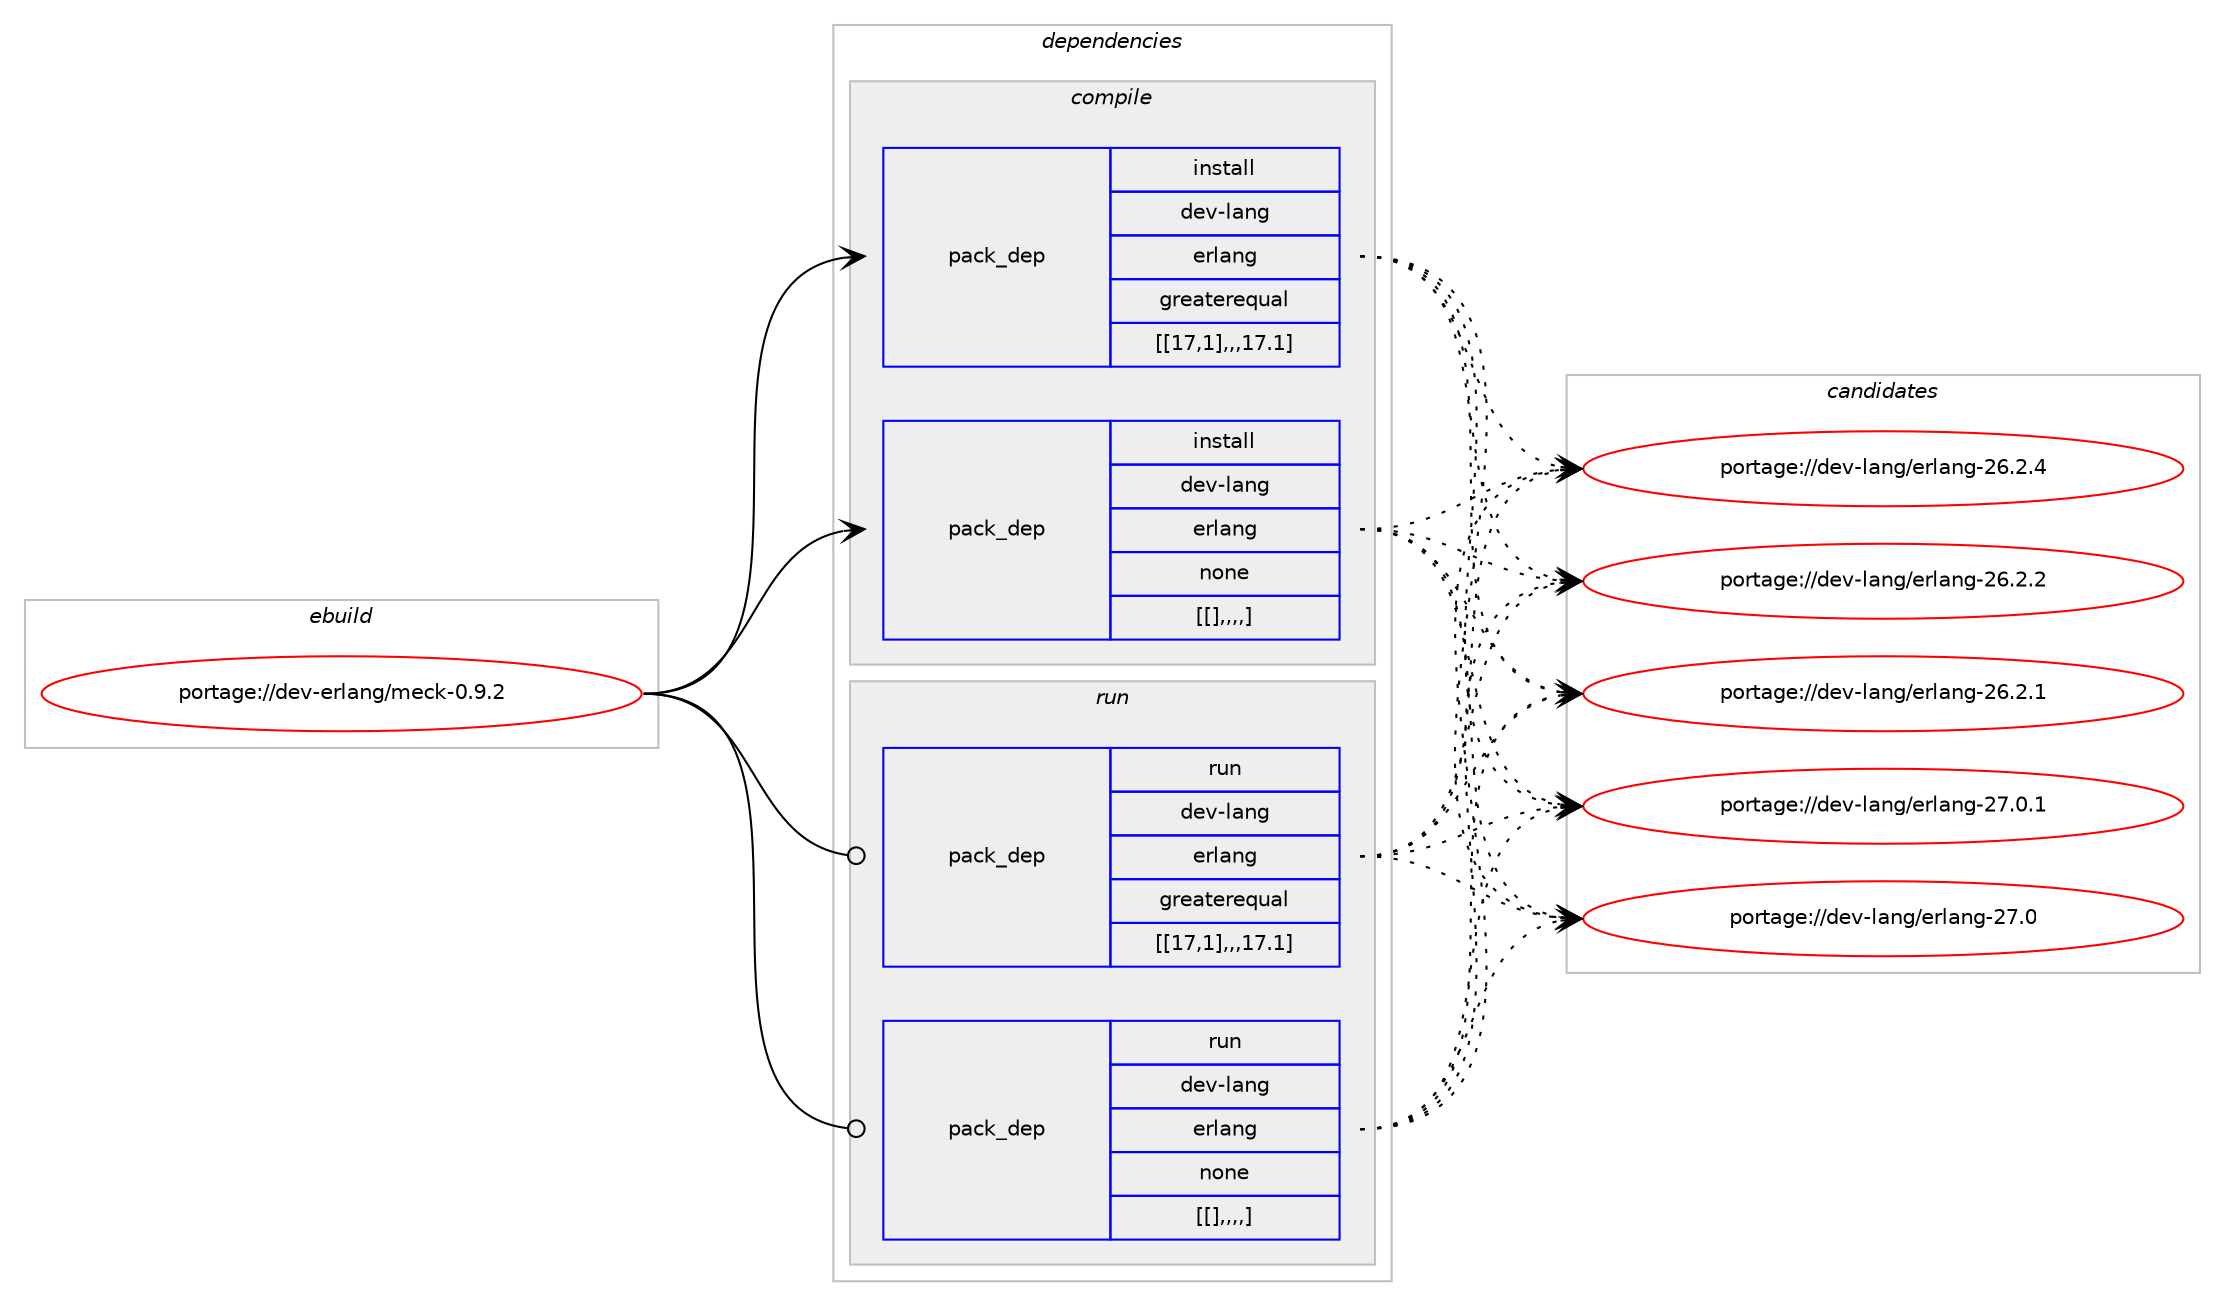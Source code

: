 digraph prolog {

# *************
# Graph options
# *************

newrank=true;
concentrate=true;
compound=true;
graph [rankdir=LR,fontname=Helvetica,fontsize=10,ranksep=1.5];#, ranksep=2.5, nodesep=0.2];
edge  [arrowhead=vee];
node  [fontname=Helvetica,fontsize=10];

# **********
# The ebuild
# **********

subgraph cluster_leftcol {
color=gray;
label=<<i>ebuild</i>>;
id [label="portage://dev-erlang/meck-0.9.2", color=red, width=4, href="../dev-erlang/meck-0.9.2.svg"];
}

# ****************
# The dependencies
# ****************

subgraph cluster_midcol {
color=gray;
label=<<i>dependencies</i>>;
subgraph cluster_compile {
fillcolor="#eeeeee";
style=filled;
label=<<i>compile</i>>;
subgraph pack53380 {
dependency74611 [label=<<TABLE BORDER="0" CELLBORDER="1" CELLSPACING="0" CELLPADDING="4" WIDTH="220"><TR><TD ROWSPAN="6" CELLPADDING="30">pack_dep</TD></TR><TR><TD WIDTH="110">install</TD></TR><TR><TD>dev-lang</TD></TR><TR><TD>erlang</TD></TR><TR><TD>greaterequal</TD></TR><TR><TD>[[17,1],,,17.1]</TD></TR></TABLE>>, shape=none, color=blue];
}
id:e -> dependency74611:w [weight=20,style="solid",arrowhead="vee"];
subgraph pack53381 {
dependency74612 [label=<<TABLE BORDER="0" CELLBORDER="1" CELLSPACING="0" CELLPADDING="4" WIDTH="220"><TR><TD ROWSPAN="6" CELLPADDING="30">pack_dep</TD></TR><TR><TD WIDTH="110">install</TD></TR><TR><TD>dev-lang</TD></TR><TR><TD>erlang</TD></TR><TR><TD>none</TD></TR><TR><TD>[[],,,,]</TD></TR></TABLE>>, shape=none, color=blue];
}
id:e -> dependency74612:w [weight=20,style="solid",arrowhead="vee"];
}
subgraph cluster_compileandrun {
fillcolor="#eeeeee";
style=filled;
label=<<i>compile and run</i>>;
}
subgraph cluster_run {
fillcolor="#eeeeee";
style=filled;
label=<<i>run</i>>;
subgraph pack53382 {
dependency74613 [label=<<TABLE BORDER="0" CELLBORDER="1" CELLSPACING="0" CELLPADDING="4" WIDTH="220"><TR><TD ROWSPAN="6" CELLPADDING="30">pack_dep</TD></TR><TR><TD WIDTH="110">run</TD></TR><TR><TD>dev-lang</TD></TR><TR><TD>erlang</TD></TR><TR><TD>greaterequal</TD></TR><TR><TD>[[17,1],,,17.1]</TD></TR></TABLE>>, shape=none, color=blue];
}
id:e -> dependency74613:w [weight=20,style="solid",arrowhead="odot"];
subgraph pack53383 {
dependency74614 [label=<<TABLE BORDER="0" CELLBORDER="1" CELLSPACING="0" CELLPADDING="4" WIDTH="220"><TR><TD ROWSPAN="6" CELLPADDING="30">pack_dep</TD></TR><TR><TD WIDTH="110">run</TD></TR><TR><TD>dev-lang</TD></TR><TR><TD>erlang</TD></TR><TR><TD>none</TD></TR><TR><TD>[[],,,,]</TD></TR></TABLE>>, shape=none, color=blue];
}
id:e -> dependency74614:w [weight=20,style="solid",arrowhead="odot"];
}
}

# **************
# The candidates
# **************

subgraph cluster_choices {
rank=same;
color=gray;
label=<<i>candidates</i>>;

subgraph choice53380 {
color=black;
nodesep=1;
choice1001011184510897110103471011141089711010345505546484649 [label="portage://dev-lang/erlang-27.0.1", color=red, width=4,href="../dev-lang/erlang-27.0.1.svg"];
choice100101118451089711010347101114108971101034550554648 [label="portage://dev-lang/erlang-27.0", color=red, width=4,href="../dev-lang/erlang-27.0.svg"];
choice1001011184510897110103471011141089711010345505446504652 [label="portage://dev-lang/erlang-26.2.4", color=red, width=4,href="../dev-lang/erlang-26.2.4.svg"];
choice1001011184510897110103471011141089711010345505446504650 [label="portage://dev-lang/erlang-26.2.2", color=red, width=4,href="../dev-lang/erlang-26.2.2.svg"];
choice1001011184510897110103471011141089711010345505446504649 [label="portage://dev-lang/erlang-26.2.1", color=red, width=4,href="../dev-lang/erlang-26.2.1.svg"];
dependency74611:e -> choice1001011184510897110103471011141089711010345505546484649:w [style=dotted,weight="100"];
dependency74611:e -> choice100101118451089711010347101114108971101034550554648:w [style=dotted,weight="100"];
dependency74611:e -> choice1001011184510897110103471011141089711010345505446504652:w [style=dotted,weight="100"];
dependency74611:e -> choice1001011184510897110103471011141089711010345505446504650:w [style=dotted,weight="100"];
dependency74611:e -> choice1001011184510897110103471011141089711010345505446504649:w [style=dotted,weight="100"];
}
subgraph choice53381 {
color=black;
nodesep=1;
choice1001011184510897110103471011141089711010345505546484649 [label="portage://dev-lang/erlang-27.0.1", color=red, width=4,href="../dev-lang/erlang-27.0.1.svg"];
choice100101118451089711010347101114108971101034550554648 [label="portage://dev-lang/erlang-27.0", color=red, width=4,href="../dev-lang/erlang-27.0.svg"];
choice1001011184510897110103471011141089711010345505446504652 [label="portage://dev-lang/erlang-26.2.4", color=red, width=4,href="../dev-lang/erlang-26.2.4.svg"];
choice1001011184510897110103471011141089711010345505446504650 [label="portage://dev-lang/erlang-26.2.2", color=red, width=4,href="../dev-lang/erlang-26.2.2.svg"];
choice1001011184510897110103471011141089711010345505446504649 [label="portage://dev-lang/erlang-26.2.1", color=red, width=4,href="../dev-lang/erlang-26.2.1.svg"];
dependency74612:e -> choice1001011184510897110103471011141089711010345505546484649:w [style=dotted,weight="100"];
dependency74612:e -> choice100101118451089711010347101114108971101034550554648:w [style=dotted,weight="100"];
dependency74612:e -> choice1001011184510897110103471011141089711010345505446504652:w [style=dotted,weight="100"];
dependency74612:e -> choice1001011184510897110103471011141089711010345505446504650:w [style=dotted,weight="100"];
dependency74612:e -> choice1001011184510897110103471011141089711010345505446504649:w [style=dotted,weight="100"];
}
subgraph choice53382 {
color=black;
nodesep=1;
choice1001011184510897110103471011141089711010345505546484649 [label="portage://dev-lang/erlang-27.0.1", color=red, width=4,href="../dev-lang/erlang-27.0.1.svg"];
choice100101118451089711010347101114108971101034550554648 [label="portage://dev-lang/erlang-27.0", color=red, width=4,href="../dev-lang/erlang-27.0.svg"];
choice1001011184510897110103471011141089711010345505446504652 [label="portage://dev-lang/erlang-26.2.4", color=red, width=4,href="../dev-lang/erlang-26.2.4.svg"];
choice1001011184510897110103471011141089711010345505446504650 [label="portage://dev-lang/erlang-26.2.2", color=red, width=4,href="../dev-lang/erlang-26.2.2.svg"];
choice1001011184510897110103471011141089711010345505446504649 [label="portage://dev-lang/erlang-26.2.1", color=red, width=4,href="../dev-lang/erlang-26.2.1.svg"];
dependency74613:e -> choice1001011184510897110103471011141089711010345505546484649:w [style=dotted,weight="100"];
dependency74613:e -> choice100101118451089711010347101114108971101034550554648:w [style=dotted,weight="100"];
dependency74613:e -> choice1001011184510897110103471011141089711010345505446504652:w [style=dotted,weight="100"];
dependency74613:e -> choice1001011184510897110103471011141089711010345505446504650:w [style=dotted,weight="100"];
dependency74613:e -> choice1001011184510897110103471011141089711010345505446504649:w [style=dotted,weight="100"];
}
subgraph choice53383 {
color=black;
nodesep=1;
choice1001011184510897110103471011141089711010345505546484649 [label="portage://dev-lang/erlang-27.0.1", color=red, width=4,href="../dev-lang/erlang-27.0.1.svg"];
choice100101118451089711010347101114108971101034550554648 [label="portage://dev-lang/erlang-27.0", color=red, width=4,href="../dev-lang/erlang-27.0.svg"];
choice1001011184510897110103471011141089711010345505446504652 [label="portage://dev-lang/erlang-26.2.4", color=red, width=4,href="../dev-lang/erlang-26.2.4.svg"];
choice1001011184510897110103471011141089711010345505446504650 [label="portage://dev-lang/erlang-26.2.2", color=red, width=4,href="../dev-lang/erlang-26.2.2.svg"];
choice1001011184510897110103471011141089711010345505446504649 [label="portage://dev-lang/erlang-26.2.1", color=red, width=4,href="../dev-lang/erlang-26.2.1.svg"];
dependency74614:e -> choice1001011184510897110103471011141089711010345505546484649:w [style=dotted,weight="100"];
dependency74614:e -> choice100101118451089711010347101114108971101034550554648:w [style=dotted,weight="100"];
dependency74614:e -> choice1001011184510897110103471011141089711010345505446504652:w [style=dotted,weight="100"];
dependency74614:e -> choice1001011184510897110103471011141089711010345505446504650:w [style=dotted,weight="100"];
dependency74614:e -> choice1001011184510897110103471011141089711010345505446504649:w [style=dotted,weight="100"];
}
}

}
